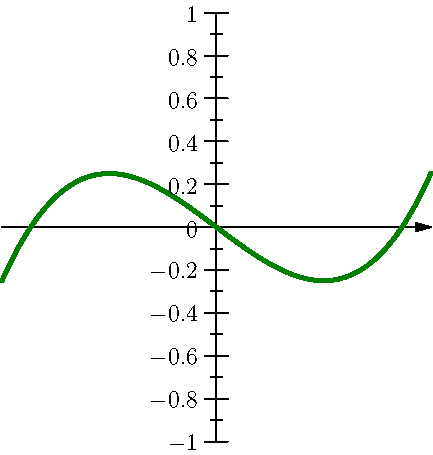 size(8cm);

import graph;

real f( real x) {
  return x^3 -(3/4)*x;
}

xaxis(-1,1,Arrow);
yaxis(-1,1,Ticks);

draw(graph(f,-1, 1), deepgreen+2);

